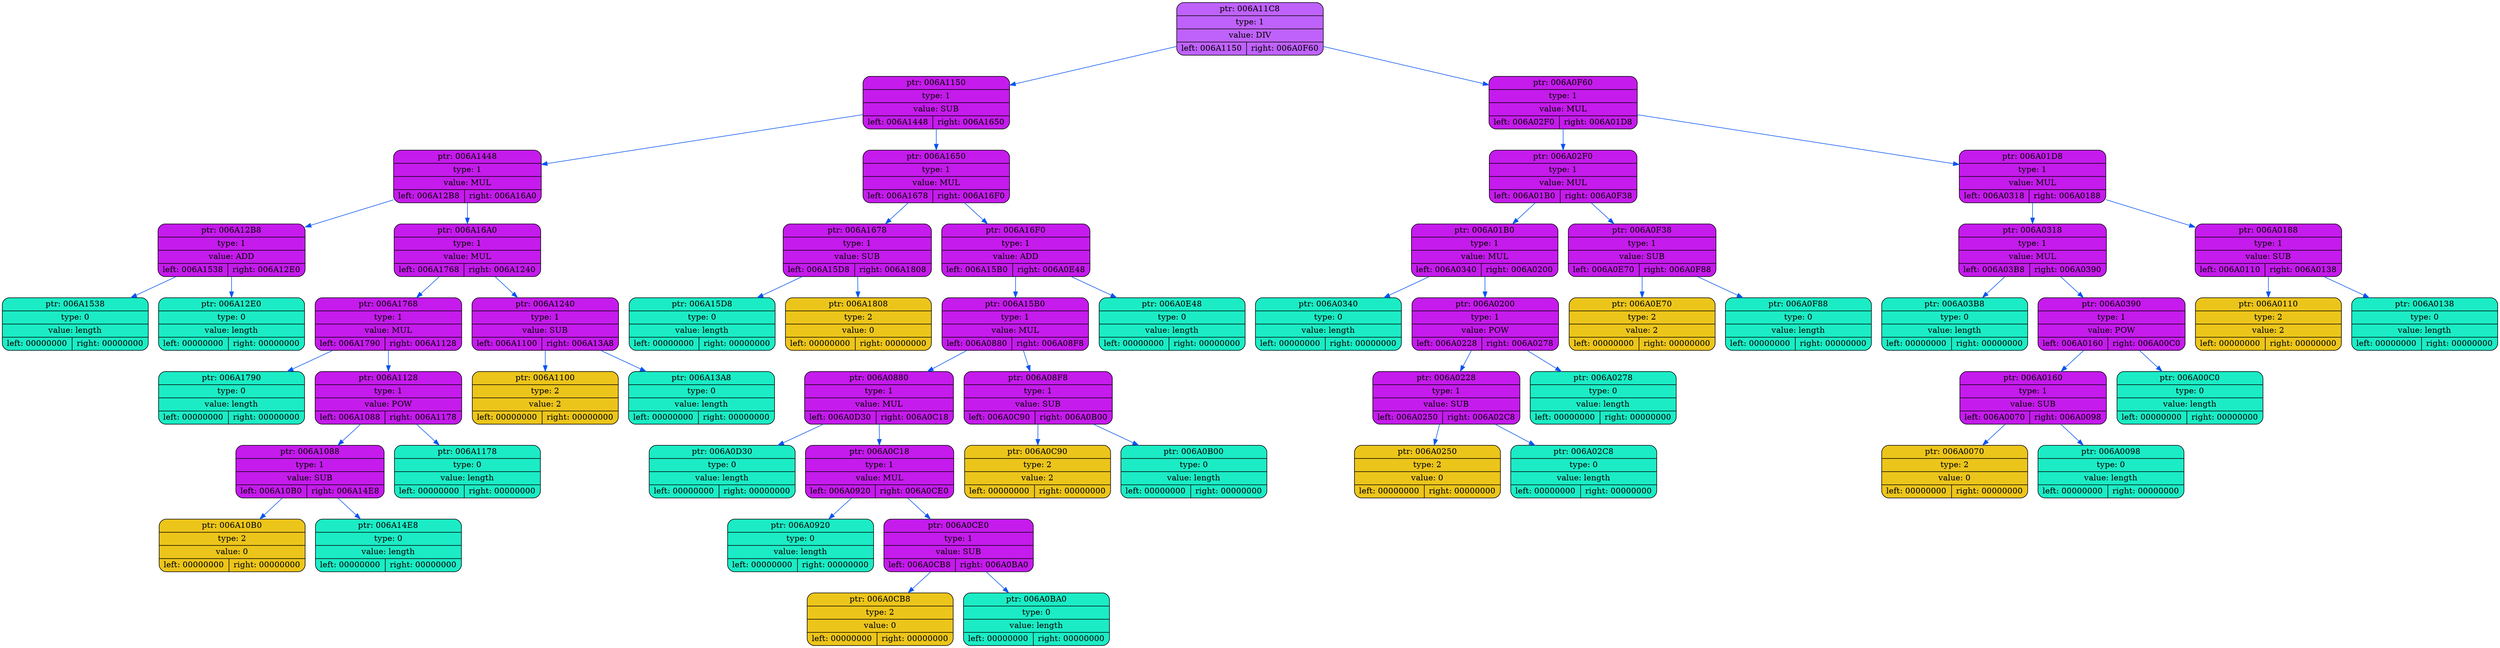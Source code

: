 digraph
{
    rankdir=TP

        node006A11C8[shape=record,style="rounded,filled",fillcolor="#BF62FC",label="{ ptr: 006A11C8 | type: 1 | value: DIV| { left: 006A1150 | right: 006A0F60 }}"];
    node006A11C8 -> node006A1150[color="#0855F0"]
    node006A1150[shape=record,style="rounded,filled",fillcolor="#C51BEC",label="{ ptr: 006A1150 | type: 1 | value: SUB| { left: 006A1448 | right: 006A1650 }}"];
    node006A1150 -> node006A1448[color="#0855F0"]
    node006A1448[shape=record,style="rounded,filled",fillcolor="#C51BEC",label="{ ptr: 006A1448 | type: 1 | value: MUL| { left: 006A12B8 | right: 006A16A0 }}"];
    node006A1448 -> node006A12B8[color="#0855F0"]
    node006A12B8[shape=record,style="rounded,filled",fillcolor="#C51BEC",label="{ ptr: 006A12B8 | type: 1 | value: ADD| { left: 006A1538 | right: 006A12E0 }}"];
    node006A12B8 -> node006A1538[color="#0855F0"]
    node006A1538[shape=record,style="rounded,filled",fillcolor="#1BECC5",label="{ ptr: 006A1538 | type: 0 | value: length| { left: 00000000 | right: 00000000 }}"];
    node006A12B8 -> node006A12E0[color="#0855F0"]
    node006A12E0[shape=record,style="rounded,filled",fillcolor="#1BECC5",label="{ ptr: 006A12E0 | type: 0 | value: length| { left: 00000000 | right: 00000000 }}"];
    node006A1448 -> node006A16A0[color="#0855F0"]
    node006A16A0[shape=record,style="rounded,filled",fillcolor="#C51BEC",label="{ ptr: 006A16A0 | type: 1 | value: MUL| { left: 006A1768 | right: 006A1240 }}"];
    node006A16A0 -> node006A1768[color="#0855F0"]
    node006A1768[shape=record,style="rounded,filled",fillcolor="#C51BEC",label="{ ptr: 006A1768 | type: 1 | value: MUL| { left: 006A1790 | right: 006A1128 }}"];
    node006A1768 -> node006A1790[color="#0855F0"]
    node006A1790[shape=record,style="rounded,filled",fillcolor="#1BECC5",label="{ ptr: 006A1790 | type: 0 | value: length| { left: 00000000 | right: 00000000 }}"];
    node006A1768 -> node006A1128[color="#0855F0"]
    node006A1128[shape=record,style="rounded,filled",fillcolor="#C51BEC",label="{ ptr: 006A1128 | type: 1 | value: POW| { left: 006A1088 | right: 006A1178 }}"];
    node006A1128 -> node006A1088[color="#0855F0"]
    node006A1088[shape=record,style="rounded,filled",fillcolor="#C51BEC",label="{ ptr: 006A1088 | type: 1 | value: SUB| { left: 006A10B0 | right: 006A14E8 }}"];
    node006A1088 -> node006A10B0[color="#0855F0"]
    node006A10B0[shape=record,style="rounded,filled",fillcolor="#ECC51B",label="{ ptr: 006A10B0 | type: 2 | value: 0| { left: 00000000 | right: 00000000 }}"];
    node006A1088 -> node006A14E8[color="#0855F0"]
    node006A14E8[shape=record,style="rounded,filled",fillcolor="#1BECC5",label="{ ptr: 006A14E8 | type: 0 | value: length| { left: 00000000 | right: 00000000 }}"];
    node006A1128 -> node006A1178[color="#0855F0"]
    node006A1178[shape=record,style="rounded,filled",fillcolor="#1BECC5",label="{ ptr: 006A1178 | type: 0 | value: length| { left: 00000000 | right: 00000000 }}"];
    node006A16A0 -> node006A1240[color="#0855F0"]
    node006A1240[shape=record,style="rounded,filled",fillcolor="#C51BEC",label="{ ptr: 006A1240 | type: 1 | value: SUB| { left: 006A1100 | right: 006A13A8 }}"];
    node006A1240 -> node006A1100[color="#0855F0"]
    node006A1100[shape=record,style="rounded,filled",fillcolor="#ECC51B",label="{ ptr: 006A1100 | type: 2 | value: 2| { left: 00000000 | right: 00000000 }}"];
    node006A1240 -> node006A13A8[color="#0855F0"]
    node006A13A8[shape=record,style="rounded,filled",fillcolor="#1BECC5",label="{ ptr: 006A13A8 | type: 0 | value: length| { left: 00000000 | right: 00000000 }}"];
    node006A1150 -> node006A1650[color="#0855F0"]
    node006A1650[shape=record,style="rounded,filled",fillcolor="#C51BEC",label="{ ptr: 006A1650 | type: 1 | value: MUL| { left: 006A1678 | right: 006A16F0 }}"];
    node006A1650 -> node006A1678[color="#0855F0"]
    node006A1678[shape=record,style="rounded,filled",fillcolor="#C51BEC",label="{ ptr: 006A1678 | type: 1 | value: SUB| { left: 006A15D8 | right: 006A1808 }}"];
    node006A1678 -> node006A15D8[color="#0855F0"]
    node006A15D8[shape=record,style="rounded,filled",fillcolor="#1BECC5",label="{ ptr: 006A15D8 | type: 0 | value: length| { left: 00000000 | right: 00000000 }}"];
    node006A1678 -> node006A1808[color="#0855F0"]
    node006A1808[shape=record,style="rounded,filled",fillcolor="#ECC51B",label="{ ptr: 006A1808 | type: 2 | value: 0| { left: 00000000 | right: 00000000 }}"];
    node006A1650 -> node006A16F0[color="#0855F0"]
    node006A16F0[shape=record,style="rounded,filled",fillcolor="#C51BEC",label="{ ptr: 006A16F0 | type: 1 | value: ADD| { left: 006A15B0 | right: 006A0E48 }}"];
    node006A16F0 -> node006A15B0[color="#0855F0"]
    node006A15B0[shape=record,style="rounded,filled",fillcolor="#C51BEC",label="{ ptr: 006A15B0 | type: 1 | value: MUL| { left: 006A0880 | right: 006A08F8 }}"];
    node006A15B0 -> node006A0880[color="#0855F0"]
    node006A0880[shape=record,style="rounded,filled",fillcolor="#C51BEC",label="{ ptr: 006A0880 | type: 1 | value: MUL| { left: 006A0D30 | right: 006A0C18 }}"];
    node006A0880 -> node006A0D30[color="#0855F0"]
    node006A0D30[shape=record,style="rounded,filled",fillcolor="#1BECC5",label="{ ptr: 006A0D30 | type: 0 | value: length| { left: 00000000 | right: 00000000 }}"];
    node006A0880 -> node006A0C18[color="#0855F0"]
    node006A0C18[shape=record,style="rounded,filled",fillcolor="#C51BEC",label="{ ptr: 006A0C18 | type: 1 | value: MUL| { left: 006A0920 | right: 006A0CE0 }}"];
    node006A0C18 -> node006A0920[color="#0855F0"]
    node006A0920[shape=record,style="rounded,filled",fillcolor="#1BECC5",label="{ ptr: 006A0920 | type: 0 | value: length| { left: 00000000 | right: 00000000 }}"];
    node006A0C18 -> node006A0CE0[color="#0855F0"]
    node006A0CE0[shape=record,style="rounded,filled",fillcolor="#C51BEC",label="{ ptr: 006A0CE0 | type: 1 | value: SUB| { left: 006A0CB8 | right: 006A0BA0 }}"];
    node006A0CE0 -> node006A0CB8[color="#0855F0"]
    node006A0CB8[shape=record,style="rounded,filled",fillcolor="#ECC51B",label="{ ptr: 006A0CB8 | type: 2 | value: 0| { left: 00000000 | right: 00000000 }}"];
    node006A0CE0 -> node006A0BA0[color="#0855F0"]
    node006A0BA0[shape=record,style="rounded,filled",fillcolor="#1BECC5",label="{ ptr: 006A0BA0 | type: 0 | value: length| { left: 00000000 | right: 00000000 }}"];
    node006A15B0 -> node006A08F8[color="#0855F0"]
    node006A08F8[shape=record,style="rounded,filled",fillcolor="#C51BEC",label="{ ptr: 006A08F8 | type: 1 | value: SUB| { left: 006A0C90 | right: 006A0B00 }}"];
    node006A08F8 -> node006A0C90[color="#0855F0"]
    node006A0C90[shape=record,style="rounded,filled",fillcolor="#ECC51B",label="{ ptr: 006A0C90 | type: 2 | value: 2| { left: 00000000 | right: 00000000 }}"];
    node006A08F8 -> node006A0B00[color="#0855F0"]
    node006A0B00[shape=record,style="rounded,filled",fillcolor="#1BECC5",label="{ ptr: 006A0B00 | type: 0 | value: length| { left: 00000000 | right: 00000000 }}"];
    node006A16F0 -> node006A0E48[color="#0855F0"]
    node006A0E48[shape=record,style="rounded,filled",fillcolor="#1BECC5",label="{ ptr: 006A0E48 | type: 0 | value: length| { left: 00000000 | right: 00000000 }}"];
    node006A11C8 -> node006A0F60[color="#0855F0"]
    node006A0F60[shape=record,style="rounded,filled",fillcolor="#C51BEC",label="{ ptr: 006A0F60 | type: 1 | value: MUL| { left: 006A02F0 | right: 006A01D8 }}"];
    node006A0F60 -> node006A02F0[color="#0855F0"]
    node006A02F0[shape=record,style="rounded,filled",fillcolor="#C51BEC",label="{ ptr: 006A02F0 | type: 1 | value: MUL| { left: 006A01B0 | right: 006A0F38 }}"];
    node006A02F0 -> node006A01B0[color="#0855F0"]
    node006A01B0[shape=record,style="rounded,filled",fillcolor="#C51BEC",label="{ ptr: 006A01B0 | type: 1 | value: MUL| { left: 006A0340 | right: 006A0200 }}"];
    node006A01B0 -> node006A0340[color="#0855F0"]
    node006A0340[shape=record,style="rounded,filled",fillcolor="#1BECC5",label="{ ptr: 006A0340 | type: 0 | value: length| { left: 00000000 | right: 00000000 }}"];
    node006A01B0 -> node006A0200[color="#0855F0"]
    node006A0200[shape=record,style="rounded,filled",fillcolor="#C51BEC",label="{ ptr: 006A0200 | type: 1 | value: POW| { left: 006A0228 | right: 006A0278 }}"];
    node006A0200 -> node006A0228[color="#0855F0"]
    node006A0228[shape=record,style="rounded,filled",fillcolor="#C51BEC",label="{ ptr: 006A0228 | type: 1 | value: SUB| { left: 006A0250 | right: 006A02C8 }}"];
    node006A0228 -> node006A0250[color="#0855F0"]
    node006A0250[shape=record,style="rounded,filled",fillcolor="#ECC51B",label="{ ptr: 006A0250 | type: 2 | value: 0| { left: 00000000 | right: 00000000 }}"];
    node006A0228 -> node006A02C8[color="#0855F0"]
    node006A02C8[shape=record,style="rounded,filled",fillcolor="#1BECC5",label="{ ptr: 006A02C8 | type: 0 | value: length| { left: 00000000 | right: 00000000 }}"];
    node006A0200 -> node006A0278[color="#0855F0"]
    node006A0278[shape=record,style="rounded,filled",fillcolor="#1BECC5",label="{ ptr: 006A0278 | type: 0 | value: length| { left: 00000000 | right: 00000000 }}"];
    node006A02F0 -> node006A0F38[color="#0855F0"]
    node006A0F38[shape=record,style="rounded,filled",fillcolor="#C51BEC",label="{ ptr: 006A0F38 | type: 1 | value: SUB| { left: 006A0E70 | right: 006A0F88 }}"];
    node006A0F38 -> node006A0E70[color="#0855F0"]
    node006A0E70[shape=record,style="rounded,filled",fillcolor="#ECC51B",label="{ ptr: 006A0E70 | type: 2 | value: 2| { left: 00000000 | right: 00000000 }}"];
    node006A0F38 -> node006A0F88[color="#0855F0"]
    node006A0F88[shape=record,style="rounded,filled",fillcolor="#1BECC5",label="{ ptr: 006A0F88 | type: 0 | value: length| { left: 00000000 | right: 00000000 }}"];
    node006A0F60 -> node006A01D8[color="#0855F0"]
    node006A01D8[shape=record,style="rounded,filled",fillcolor="#C51BEC",label="{ ptr: 006A01D8 | type: 1 | value: MUL| { left: 006A0318 | right: 006A0188 }}"];
    node006A01D8 -> node006A0318[color="#0855F0"]
    node006A0318[shape=record,style="rounded,filled",fillcolor="#C51BEC",label="{ ptr: 006A0318 | type: 1 | value: MUL| { left: 006A03B8 | right: 006A0390 }}"];
    node006A0318 -> node006A03B8[color="#0855F0"]
    node006A03B8[shape=record,style="rounded,filled",fillcolor="#1BECC5",label="{ ptr: 006A03B8 | type: 0 | value: length| { left: 00000000 | right: 00000000 }}"];
    node006A0318 -> node006A0390[color="#0855F0"]
    node006A0390[shape=record,style="rounded,filled",fillcolor="#C51BEC",label="{ ptr: 006A0390 | type: 1 | value: POW| { left: 006A0160 | right: 006A00C0 }}"];
    node006A0390 -> node006A0160[color="#0855F0"]
    node006A0160[shape=record,style="rounded,filled",fillcolor="#C51BEC",label="{ ptr: 006A0160 | type: 1 | value: SUB| { left: 006A0070 | right: 006A0098 }}"];
    node006A0160 -> node006A0070[color="#0855F0"]
    node006A0070[shape=record,style="rounded,filled",fillcolor="#ECC51B",label="{ ptr: 006A0070 | type: 2 | value: 0| { left: 00000000 | right: 00000000 }}"];
    node006A0160 -> node006A0098[color="#0855F0"]
    node006A0098[shape=record,style="rounded,filled",fillcolor="#1BECC5",label="{ ptr: 006A0098 | type: 0 | value: length| { left: 00000000 | right: 00000000 }}"];
    node006A0390 -> node006A00C0[color="#0855F0"]
    node006A00C0[shape=record,style="rounded,filled",fillcolor="#1BECC5",label="{ ptr: 006A00C0 | type: 0 | value: length| { left: 00000000 | right: 00000000 }}"];
    node006A01D8 -> node006A0188[color="#0855F0"]
    node006A0188[shape=record,style="rounded,filled",fillcolor="#C51BEC",label="{ ptr: 006A0188 | type: 1 | value: SUB| { left: 006A0110 | right: 006A0138 }}"];
    node006A0188 -> node006A0110[color="#0855F0"]
    node006A0110[shape=record,style="rounded,filled",fillcolor="#ECC51B",label="{ ptr: 006A0110 | type: 2 | value: 2| { left: 00000000 | right: 00000000 }}"];
    node006A0188 -> node006A0138[color="#0855F0"]
    node006A0138[shape=record,style="rounded,filled",fillcolor="#1BECC5",label="{ ptr: 006A0138 | type: 0 | value: length| { left: 00000000 | right: 00000000 }}"];
}